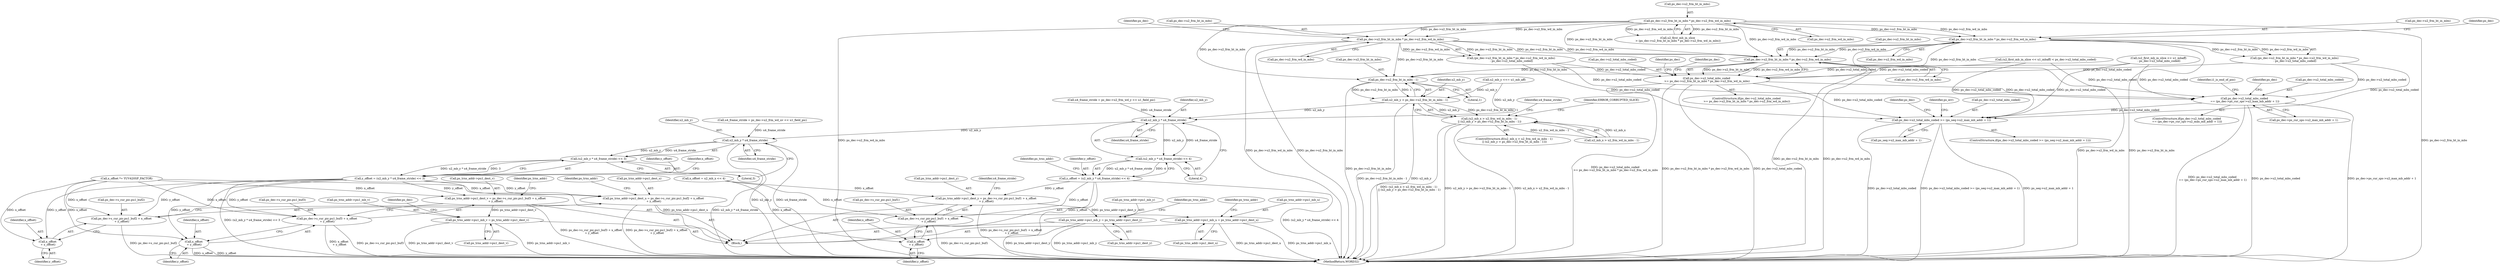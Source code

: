 digraph "0_Android_9a00f562a612d56e7b2b989d168647db900ba6cf_0@pointer" {
"1001104" [label="(Call,ps_dec->u2_frm_ht_in_mbs * ps_dec->u2_frm_wd_in_mbs)"];
"1000866" [label="(Call,ps_dec->u2_frm_ht_in_mbs * ps_dec->u2_frm_wd_in_mbs)"];
"1000243" [label="(Call,ps_dec->u2_frm_ht_in_mbs * ps_dec->u2_frm_wd_in_mbs)"];
"1000989" [label="(Call,ps_dec->u2_frm_ht_in_mbs * ps_dec->u2_frm_wd_in_mbs)"];
"1001100" [label="(Call,ps_dec->u2_total_mbs_coded\n >= ps_dec->u2_frm_ht_in_mbs * ps_dec->u2_frm_wd_in_mbs)"];
"1001189" [label="(Call,ps_dec->u2_total_mbs_coded\n == (ps_dec->ps_cur_sps->u2_max_mb_addr + 1))"];
"1002526" [label="(Call,ps_dec->u2_total_mbs_coded >= (ps_seq->u2_max_mb_addr + 1))"];
"1001958" [label="(Call,ps_dec->u2_frm_ht_in_mbs - 1)"];
"1001956" [label="(Call,u2_mb_y > ps_dec->u2_frm_ht_in_mbs - 1)"];
"1001950" [label="(Call,(u2_mb_x > u2_frm_wd_in_mbs - 1)\n || (u2_mb_y > ps_dec->u2_frm_ht_in_mbs - 1))"];
"1001981" [label="(Call,u2_mb_y * u4_frame_stride)"];
"1001980" [label="(Call,(u2_mb_y * u4_frame_stride) << 4)"];
"1001978" [label="(Call,y_offset = (u2_mb_y * u4_frame_stride) << 4)"];
"1001985" [label="(Call,ps_trns_addr->pu1_dest_y = ps_dec->s_cur_pic.pu1_buf1 + x_offset\n + y_offset)"];
"1002044" [label="(Call,ps_trns_addr->pu1_mb_y = ps_trns_addr->pu1_dest_y)"];
"1001989" [label="(Call,ps_dec->s_cur_pic.pu1_buf1 + x_offset\n + y_offset)"];
"1001995" [label="(Call,x_offset\n + y_offset)"];
"1002011" [label="(Call,u2_mb_y * u4_frame_stride)"];
"1002010" [label="(Call,(u2_mb_y * u4_frame_stride) << 3)"];
"1002008" [label="(Call,y_offset = (u2_mb_y * u4_frame_stride) << 3)"];
"1002018" [label="(Call,ps_trns_addr->pu1_dest_u = ps_dec->s_cur_pic.pu1_buf2 + x_offset\n + y_offset)"];
"1002051" [label="(Call,ps_trns_addr->pu1_mb_u = ps_trns_addr->pu1_dest_u)"];
"1002022" [label="(Call,ps_dec->s_cur_pic.pu1_buf2 + x_offset\n + y_offset)"];
"1002028" [label="(Call,x_offset\n + y_offset)"];
"1002031" [label="(Call,ps_trns_addr->pu1_dest_v = ps_dec->s_cur_pic.pu1_buf3 + x_offset\n + y_offset)"];
"1002058" [label="(Call,ps_trns_addr->pu1_mb_v = ps_trns_addr->pu1_dest_v)"];
"1002035" [label="(Call,ps_dec->s_cur_pic.pu1_buf3 + x_offset\n + y_offset)"];
"1002041" [label="(Call,x_offset\n + y_offset)"];
"1002033" [label="(Identifier,ps_trns_addr)"];
"1002568" [label="(MethodReturn,WORD32)"];
"1001212" [label="(Identifier,i1_is_end_of_poc)"];
"1002028" [label="(Call,x_offset\n + y_offset)"];
"1000990" [label="(Call,ps_dec->u2_frm_ht_in_mbs)"];
"1002041" [label="(Call,x_offset\n + y_offset)"];
"1000243" [label="(Call,ps_dec->u2_frm_ht_in_mbs * ps_dec->u2_frm_wd_in_mbs)"];
"1001956" [label="(Call,u2_mb_y > ps_dec->u2_frm_ht_in_mbs - 1)"];
"1000866" [label="(Call,ps_dec->u2_frm_ht_in_mbs * ps_dec->u2_frm_wd_in_mbs)"];
"1002032" [label="(Call,ps_trns_addr->pu1_dest_v)"];
"1002045" [label="(Call,ps_trns_addr->pu1_mb_y)"];
"1001984" [label="(Literal,4)"];
"1002048" [label="(Call,ps_trns_addr->pu1_dest_y)"];
"1001997" [label="(Identifier,y_offset)"];
"1001101" [label="(Call,ps_dec->u2_total_mbs_coded)"];
"1002046" [label="(Identifier,ps_trns_addr)"];
"1000867" [label="(Call,ps_dec->u2_frm_ht_in_mbs)"];
"1001987" [label="(Identifier,ps_trns_addr)"];
"1000241" [label="(Call,u2_first_mb_in_slice\n > (ps_dec->u2_frm_ht_in_mbs * ps_dec->u2_frm_wd_in_mbs))"];
"1001019" [label="(Call,(u2_first_mb_in_slice << u1_mbaff)\n - ps_dec->u2_total_mbs_coded)"];
"1001099" [label="(ControlStructure,if(ps_dec->u2_total_mbs_coded\n >= ps_dec->u2_frm_ht_in_mbs * ps_dec->u2_frm_wd_in_mbs))"];
"1002538" [label="(Identifier,ps_dec)"];
"1002012" [label="(Identifier,u2_mb_y)"];
"1002029" [label="(Identifier,x_offset)"];
"1002019" [label="(Call,ps_trns_addr->pu1_dest_u)"];
"1001204" [label="(Identifier,ps_dec)"];
"1001981" [label="(Call,u2_mb_y * u4_frame_stride)"];
"1001949" [label="(ControlStructure,if((u2_mb_x > u2_frm_wd_in_mbs - 1)\n || (u2_mb_y > ps_dec->u2_frm_ht_in_mbs - 1)))"];
"1002051" [label="(Call,ps_trns_addr->pu1_mb_u = ps_trns_addr->pu1_dest_u)"];
"1000247" [label="(Call,ps_dec->u2_frm_wd_in_mbs)"];
"1002526" [label="(Call,ps_dec->u2_total_mbs_coded >= (ps_seq->u2_max_mb_addr + 1))"];
"1001973" [label="(Call,x_offset = u2_mb_x << 4)"];
"1001105" [label="(Call,ps_dec->u2_frm_ht_in_mbs)"];
"1001957" [label="(Identifier,u2_mb_y)"];
"1001978" [label="(Call,y_offset = (u2_mb_y * u4_frame_stride) << 4)"];
"1001986" [label="(Call,ps_trns_addr->pu1_dest_y)"];
"1001979" [label="(Identifier,y_offset)"];
"1002544" [label="(Identifier,ps_err)"];
"1002042" [label="(Identifier,x_offset)"];
"1001996" [label="(Identifier,x_offset)"];
"1001989" [label="(Call,ps_dec->s_cur_pic.pu1_buf1 + x_offset\n + y_offset)"];
"1002009" [label="(Identifier,y_offset)"];
"1002010" [label="(Call,(u2_mb_y * u4_frame_stride) << 3)"];
"1002525" [label="(ControlStructure,if(ps_dec->u2_total_mbs_coded >= (ps_seq->u2_max_mb_addr + 1)))"];
"1000244" [label="(Call,ps_dec->u2_frm_ht_in_mbs)"];
"1001951" [label="(Call,u2_mb_x > u2_frm_wd_in_mbs - 1)"];
"1002053" [label="(Identifier,ps_trns_addr)"];
"1001912" [label="(Block,)"];
"1002022" [label="(Call,ps_dec->s_cur_pic.pu1_buf2 + x_offset\n + y_offset)"];
"1002055" [label="(Call,ps_trns_addr->pu1_dest_u)"];
"1001108" [label="(Call,ps_dec->u2_frm_wd_in_mbs)"];
"1000870" [label="(Call,ps_dec->u2_frm_wd_in_mbs)"];
"1001998" [label="(Call,u4_frame_stride = ps_dec->u2_frm_wd_uv << u1_field_pic)"];
"1000874" [label="(Identifier,ps_dec)"];
"1001958" [label="(Call,ps_dec->u2_frm_ht_in_mbs - 1)"];
"1002043" [label="(Identifier,y_offset)"];
"1001995" [label="(Call,x_offset\n + y_offset)"];
"1001100" [label="(Call,ps_dec->u2_total_mbs_coded\n >= ps_dec->u2_frm_ht_in_mbs * ps_dec->u2_frm_wd_in_mbs)"];
"1002030" [label="(Identifier,y_offset)"];
"1001114" [label="(Identifier,ps_dec)"];
"1001999" [label="(Identifier,u4_frame_stride)"];
"1001193" [label="(Call,ps_dec->ps_cur_sps->u2_max_mb_addr + 1)"];
"1001189" [label="(Call,ps_dec->u2_total_mbs_coded\n == (ps_dec->ps_cur_sps->u2_max_mb_addr + 1))"];
"1001967" [label="(Identifier,u4_frame_stride)"];
"1001104" [label="(Call,ps_dec->u2_frm_ht_in_mbs * ps_dec->u2_frm_wd_in_mbs)"];
"1001962" [label="(Literal,1)"];
"1002031" [label="(Call,ps_trns_addr->pu1_dest_v = ps_dec->s_cur_pic.pu1_buf3 + x_offset\n + y_offset)"];
"1002023" [label="(Call,ps_dec->s_cur_pic.pu1_buf2)"];
"1001959" [label="(Call,ps_dec->u2_frm_ht_in_mbs)"];
"1000988" [label="(Call,(ps_dec->u2_frm_ht_in_mbs * ps_dec->u2_frm_wd_in_mbs)\n - ps_dec->u2_total_mbs_coded)"];
"1001946" [label="(Call,u2_mb_y <<= u1_mb_aff)"];
"1002016" [label="(Identifier,x_offset)"];
"1002015" [label="(Call,x_offset *= YUV420SP_FACTOR)"];
"1002014" [label="(Literal,3)"];
"1002058" [label="(Call,ps_trns_addr->pu1_mb_v = ps_trns_addr->pu1_dest_v)"];
"1000993" [label="(Call,ps_dec->u2_frm_wd_in_mbs)"];
"1000997" [label="(Identifier,ps_dec)"];
"1002008" [label="(Call,y_offset = (u2_mb_y * u4_frame_stride) << 3)"];
"1001985" [label="(Call,ps_trns_addr->pu1_dest_y = ps_dec->s_cur_pic.pu1_buf1 + x_offset\n + y_offset)"];
"1000865" [label="(Call,(ps_dec->u2_frm_ht_in_mbs * ps_dec->u2_frm_wd_in_mbs)\n - ps_dec->u2_total_mbs_coded)"];
"1002052" [label="(Call,ps_trns_addr->pu1_mb_u)"];
"1000989" [label="(Call,ps_dec->u2_frm_ht_in_mbs * ps_dec->u2_frm_wd_in_mbs)"];
"1001966" [label="(Call,u4_frame_stride = ps_dec->u2_frm_wd_y << u1_field_pic)"];
"1001965" [label="(Identifier,ERROR_CORRUPTED_SLICE)"];
"1002527" [label="(Call,ps_dec->u2_total_mbs_coded)"];
"1001190" [label="(Call,ps_dec->u2_total_mbs_coded)"];
"1002035" [label="(Call,ps_dec->s_cur_pic.pu1_buf3 + x_offset\n + y_offset)"];
"1001982" [label="(Identifier,u2_mb_y)"];
"1001950" [label="(Call,(u2_mb_x > u2_frm_wd_in_mbs - 1)\n || (u2_mb_y > ps_dec->u2_frm_ht_in_mbs - 1))"];
"1001032" [label="(Call,(u2_first_mb_in_slice << u1_mbaff) < ps_dec->u2_total_mbs_coded)"];
"1002062" [label="(Call,ps_trns_addr->pu1_dest_v)"];
"1001983" [label="(Identifier,u4_frame_stride)"];
"1002059" [label="(Call,ps_trns_addr->pu1_mb_v)"];
"1002068" [label="(Identifier,ps_dec)"];
"1002013" [label="(Identifier,u4_frame_stride)"];
"1002044" [label="(Call,ps_trns_addr->pu1_mb_y = ps_trns_addr->pu1_dest_y)"];
"1002011" [label="(Call,u2_mb_y * u4_frame_stride)"];
"1001123" [label="(Identifier,ps_dec)"];
"1001980" [label="(Call,(u2_mb_y * u4_frame_stride) << 4)"];
"1001990" [label="(Call,ps_dec->s_cur_pic.pu1_buf1)"];
"1002530" [label="(Call,ps_seq->u2_max_mb_addr + 1)"];
"1002036" [label="(Call,ps_dec->s_cur_pic.pu1_buf3)"];
"1001188" [label="(ControlStructure,if(ps_dec->u2_total_mbs_coded\n == (ps_dec->ps_cur_sps->u2_max_mb_addr + 1)))"];
"1002060" [label="(Identifier,ps_trns_addr)"];
"1002018" [label="(Call,ps_trns_addr->pu1_dest_u = ps_dec->s_cur_pic.pu1_buf2 + x_offset\n + y_offset)"];
"1001104" -> "1001100"  [label="AST: "];
"1001104" -> "1001108"  [label="CFG: "];
"1001105" -> "1001104"  [label="AST: "];
"1001108" -> "1001104"  [label="AST: "];
"1001100" -> "1001104"  [label="CFG: "];
"1001104" -> "1002568"  [label="DDG: ps_dec->u2_frm_ht_in_mbs"];
"1001104" -> "1002568"  [label="DDG: ps_dec->u2_frm_wd_in_mbs"];
"1001104" -> "1001100"  [label="DDG: ps_dec->u2_frm_ht_in_mbs"];
"1001104" -> "1001100"  [label="DDG: ps_dec->u2_frm_wd_in_mbs"];
"1000866" -> "1001104"  [label="DDG: ps_dec->u2_frm_ht_in_mbs"];
"1000866" -> "1001104"  [label="DDG: ps_dec->u2_frm_wd_in_mbs"];
"1000989" -> "1001104"  [label="DDG: ps_dec->u2_frm_ht_in_mbs"];
"1000989" -> "1001104"  [label="DDG: ps_dec->u2_frm_wd_in_mbs"];
"1000243" -> "1001104"  [label="DDG: ps_dec->u2_frm_ht_in_mbs"];
"1000243" -> "1001104"  [label="DDG: ps_dec->u2_frm_wd_in_mbs"];
"1001104" -> "1001958"  [label="DDG: ps_dec->u2_frm_ht_in_mbs"];
"1000866" -> "1000865"  [label="AST: "];
"1000866" -> "1000870"  [label="CFG: "];
"1000867" -> "1000866"  [label="AST: "];
"1000870" -> "1000866"  [label="AST: "];
"1000874" -> "1000866"  [label="CFG: "];
"1000866" -> "1002568"  [label="DDG: ps_dec->u2_frm_ht_in_mbs"];
"1000866" -> "1002568"  [label="DDG: ps_dec->u2_frm_wd_in_mbs"];
"1000866" -> "1000865"  [label="DDG: ps_dec->u2_frm_ht_in_mbs"];
"1000866" -> "1000865"  [label="DDG: ps_dec->u2_frm_wd_in_mbs"];
"1000243" -> "1000866"  [label="DDG: ps_dec->u2_frm_ht_in_mbs"];
"1000243" -> "1000866"  [label="DDG: ps_dec->u2_frm_wd_in_mbs"];
"1000866" -> "1001958"  [label="DDG: ps_dec->u2_frm_ht_in_mbs"];
"1000243" -> "1000241"  [label="AST: "];
"1000243" -> "1000247"  [label="CFG: "];
"1000244" -> "1000243"  [label="AST: "];
"1000247" -> "1000243"  [label="AST: "];
"1000241" -> "1000243"  [label="CFG: "];
"1000243" -> "1002568"  [label="DDG: ps_dec->u2_frm_ht_in_mbs"];
"1000243" -> "1002568"  [label="DDG: ps_dec->u2_frm_wd_in_mbs"];
"1000243" -> "1000241"  [label="DDG: ps_dec->u2_frm_ht_in_mbs"];
"1000243" -> "1000241"  [label="DDG: ps_dec->u2_frm_wd_in_mbs"];
"1000243" -> "1000989"  [label="DDG: ps_dec->u2_frm_ht_in_mbs"];
"1000243" -> "1000989"  [label="DDG: ps_dec->u2_frm_wd_in_mbs"];
"1000243" -> "1001958"  [label="DDG: ps_dec->u2_frm_ht_in_mbs"];
"1000989" -> "1000988"  [label="AST: "];
"1000989" -> "1000993"  [label="CFG: "];
"1000990" -> "1000989"  [label="AST: "];
"1000993" -> "1000989"  [label="AST: "];
"1000997" -> "1000989"  [label="CFG: "];
"1000989" -> "1002568"  [label="DDG: ps_dec->u2_frm_wd_in_mbs"];
"1000989" -> "1002568"  [label="DDG: ps_dec->u2_frm_ht_in_mbs"];
"1000989" -> "1000988"  [label="DDG: ps_dec->u2_frm_ht_in_mbs"];
"1000989" -> "1000988"  [label="DDG: ps_dec->u2_frm_wd_in_mbs"];
"1000989" -> "1001958"  [label="DDG: ps_dec->u2_frm_ht_in_mbs"];
"1001100" -> "1001099"  [label="AST: "];
"1001101" -> "1001100"  [label="AST: "];
"1001114" -> "1001100"  [label="CFG: "];
"1001123" -> "1001100"  [label="CFG: "];
"1001100" -> "1002568"  [label="DDG: ps_dec->u2_total_mbs_coded\n >= ps_dec->u2_frm_ht_in_mbs * ps_dec->u2_frm_wd_in_mbs"];
"1001100" -> "1002568"  [label="DDG: ps_dec->u2_frm_ht_in_mbs * ps_dec->u2_frm_wd_in_mbs"];
"1001100" -> "1002568"  [label="DDG: ps_dec->u2_total_mbs_coded"];
"1000988" -> "1001100"  [label="DDG: ps_dec->u2_total_mbs_coded"];
"1001032" -> "1001100"  [label="DDG: ps_dec->u2_total_mbs_coded"];
"1000865" -> "1001100"  [label="DDG: ps_dec->u2_total_mbs_coded"];
"1001019" -> "1001100"  [label="DDG: ps_dec->u2_total_mbs_coded"];
"1001100" -> "1001189"  [label="DDG: ps_dec->u2_total_mbs_coded"];
"1001100" -> "1002526"  [label="DDG: ps_dec->u2_total_mbs_coded"];
"1001189" -> "1001188"  [label="AST: "];
"1001189" -> "1001193"  [label="CFG: "];
"1001190" -> "1001189"  [label="AST: "];
"1001193" -> "1001189"  [label="AST: "];
"1001204" -> "1001189"  [label="CFG: "];
"1001212" -> "1001189"  [label="CFG: "];
"1001189" -> "1002568"  [label="DDG: ps_dec->u2_total_mbs_coded\n == (ps_dec->ps_cur_sps->u2_max_mb_addr + 1)"];
"1001189" -> "1002568"  [label="DDG: ps_dec->u2_total_mbs_coded"];
"1001189" -> "1002568"  [label="DDG: ps_dec->ps_cur_sps->u2_max_mb_addr + 1"];
"1000988" -> "1001189"  [label="DDG: ps_dec->u2_total_mbs_coded"];
"1001032" -> "1001189"  [label="DDG: ps_dec->u2_total_mbs_coded"];
"1000865" -> "1001189"  [label="DDG: ps_dec->u2_total_mbs_coded"];
"1001019" -> "1001189"  [label="DDG: ps_dec->u2_total_mbs_coded"];
"1001189" -> "1002526"  [label="DDG: ps_dec->u2_total_mbs_coded"];
"1002526" -> "1002525"  [label="AST: "];
"1002526" -> "1002530"  [label="CFG: "];
"1002527" -> "1002526"  [label="AST: "];
"1002530" -> "1002526"  [label="AST: "];
"1002538" -> "1002526"  [label="CFG: "];
"1002544" -> "1002526"  [label="CFG: "];
"1002526" -> "1002568"  [label="DDG: ps_dec->u2_total_mbs_coded"];
"1002526" -> "1002568"  [label="DDG: ps_dec->u2_total_mbs_coded >= (ps_seq->u2_max_mb_addr + 1)"];
"1002526" -> "1002568"  [label="DDG: ps_seq->u2_max_mb_addr + 1"];
"1000988" -> "1002526"  [label="DDG: ps_dec->u2_total_mbs_coded"];
"1001032" -> "1002526"  [label="DDG: ps_dec->u2_total_mbs_coded"];
"1000865" -> "1002526"  [label="DDG: ps_dec->u2_total_mbs_coded"];
"1001019" -> "1002526"  [label="DDG: ps_dec->u2_total_mbs_coded"];
"1001958" -> "1001956"  [label="AST: "];
"1001958" -> "1001962"  [label="CFG: "];
"1001959" -> "1001958"  [label="AST: "];
"1001962" -> "1001958"  [label="AST: "];
"1001956" -> "1001958"  [label="CFG: "];
"1001958" -> "1002568"  [label="DDG: ps_dec->u2_frm_ht_in_mbs"];
"1001958" -> "1001956"  [label="DDG: ps_dec->u2_frm_ht_in_mbs"];
"1001958" -> "1001956"  [label="DDG: 1"];
"1001956" -> "1001950"  [label="AST: "];
"1001957" -> "1001956"  [label="AST: "];
"1001950" -> "1001956"  [label="CFG: "];
"1001956" -> "1002568"  [label="DDG: ps_dec->u2_frm_ht_in_mbs - 1"];
"1001956" -> "1002568"  [label="DDG: u2_mb_y"];
"1001956" -> "1001950"  [label="DDG: u2_mb_y"];
"1001956" -> "1001950"  [label="DDG: ps_dec->u2_frm_ht_in_mbs - 1"];
"1001946" -> "1001956"  [label="DDG: u2_mb_y"];
"1001956" -> "1001981"  [label="DDG: u2_mb_y"];
"1001950" -> "1001949"  [label="AST: "];
"1001950" -> "1001951"  [label="CFG: "];
"1001951" -> "1001950"  [label="AST: "];
"1001965" -> "1001950"  [label="CFG: "];
"1001967" -> "1001950"  [label="CFG: "];
"1001950" -> "1002568"  [label="DDG: (u2_mb_x > u2_frm_wd_in_mbs - 1)\n || (u2_mb_y > ps_dec->u2_frm_ht_in_mbs - 1)"];
"1001950" -> "1002568"  [label="DDG: u2_mb_y > ps_dec->u2_frm_ht_in_mbs - 1"];
"1001950" -> "1002568"  [label="DDG: u2_mb_x > u2_frm_wd_in_mbs - 1"];
"1001951" -> "1001950"  [label="DDG: u2_mb_x"];
"1001951" -> "1001950"  [label="DDG: u2_frm_wd_in_mbs - 1"];
"1001981" -> "1001980"  [label="AST: "];
"1001981" -> "1001983"  [label="CFG: "];
"1001982" -> "1001981"  [label="AST: "];
"1001983" -> "1001981"  [label="AST: "];
"1001984" -> "1001981"  [label="CFG: "];
"1001981" -> "1001980"  [label="DDG: u2_mb_y"];
"1001981" -> "1001980"  [label="DDG: u4_frame_stride"];
"1001946" -> "1001981"  [label="DDG: u2_mb_y"];
"1001966" -> "1001981"  [label="DDG: u4_frame_stride"];
"1001981" -> "1002011"  [label="DDG: u2_mb_y"];
"1001980" -> "1001978"  [label="AST: "];
"1001980" -> "1001984"  [label="CFG: "];
"1001984" -> "1001980"  [label="AST: "];
"1001978" -> "1001980"  [label="CFG: "];
"1001980" -> "1001978"  [label="DDG: u2_mb_y * u4_frame_stride"];
"1001980" -> "1001978"  [label="DDG: 4"];
"1001978" -> "1001912"  [label="AST: "];
"1001979" -> "1001978"  [label="AST: "];
"1001987" -> "1001978"  [label="CFG: "];
"1001978" -> "1002568"  [label="DDG: (u2_mb_y * u4_frame_stride) << 4"];
"1001978" -> "1001985"  [label="DDG: y_offset"];
"1001978" -> "1001989"  [label="DDG: y_offset"];
"1001978" -> "1001995"  [label="DDG: y_offset"];
"1001985" -> "1001912"  [label="AST: "];
"1001985" -> "1001989"  [label="CFG: "];
"1001986" -> "1001985"  [label="AST: "];
"1001989" -> "1001985"  [label="AST: "];
"1001999" -> "1001985"  [label="CFG: "];
"1001985" -> "1002568"  [label="DDG: ps_dec->s_cur_pic.pu1_buf1 + x_offset\n + y_offset"];
"1001973" -> "1001985"  [label="DDG: x_offset"];
"1001985" -> "1002044"  [label="DDG: ps_trns_addr->pu1_dest_y"];
"1002044" -> "1001912"  [label="AST: "];
"1002044" -> "1002048"  [label="CFG: "];
"1002045" -> "1002044"  [label="AST: "];
"1002048" -> "1002044"  [label="AST: "];
"1002053" -> "1002044"  [label="CFG: "];
"1002044" -> "1002568"  [label="DDG: ps_trns_addr->pu1_mb_y"];
"1002044" -> "1002568"  [label="DDG: ps_trns_addr->pu1_dest_y"];
"1001989" -> "1001995"  [label="CFG: "];
"1001990" -> "1001989"  [label="AST: "];
"1001995" -> "1001989"  [label="AST: "];
"1001989" -> "1002568"  [label="DDG: ps_dec->s_cur_pic.pu1_buf1"];
"1001973" -> "1001989"  [label="DDG: x_offset"];
"1001995" -> "1001997"  [label="CFG: "];
"1001996" -> "1001995"  [label="AST: "];
"1001997" -> "1001995"  [label="AST: "];
"1001973" -> "1001995"  [label="DDG: x_offset"];
"1002011" -> "1002010"  [label="AST: "];
"1002011" -> "1002013"  [label="CFG: "];
"1002012" -> "1002011"  [label="AST: "];
"1002013" -> "1002011"  [label="AST: "];
"1002014" -> "1002011"  [label="CFG: "];
"1002011" -> "1002568"  [label="DDG: u2_mb_y"];
"1002011" -> "1002568"  [label="DDG: u4_frame_stride"];
"1002011" -> "1002010"  [label="DDG: u2_mb_y"];
"1002011" -> "1002010"  [label="DDG: u4_frame_stride"];
"1001998" -> "1002011"  [label="DDG: u4_frame_stride"];
"1002010" -> "1002008"  [label="AST: "];
"1002010" -> "1002014"  [label="CFG: "];
"1002014" -> "1002010"  [label="AST: "];
"1002008" -> "1002010"  [label="CFG: "];
"1002010" -> "1002568"  [label="DDG: u2_mb_y * u4_frame_stride"];
"1002010" -> "1002008"  [label="DDG: u2_mb_y * u4_frame_stride"];
"1002010" -> "1002008"  [label="DDG: 3"];
"1002008" -> "1001912"  [label="AST: "];
"1002009" -> "1002008"  [label="AST: "];
"1002016" -> "1002008"  [label="CFG: "];
"1002008" -> "1002568"  [label="DDG: (u2_mb_y * u4_frame_stride) << 3"];
"1002008" -> "1002018"  [label="DDG: y_offset"];
"1002008" -> "1002022"  [label="DDG: y_offset"];
"1002008" -> "1002028"  [label="DDG: y_offset"];
"1002008" -> "1002031"  [label="DDG: y_offset"];
"1002008" -> "1002035"  [label="DDG: y_offset"];
"1002008" -> "1002041"  [label="DDG: y_offset"];
"1002018" -> "1001912"  [label="AST: "];
"1002018" -> "1002022"  [label="CFG: "];
"1002019" -> "1002018"  [label="AST: "];
"1002022" -> "1002018"  [label="AST: "];
"1002033" -> "1002018"  [label="CFG: "];
"1002018" -> "1002568"  [label="DDG: ps_dec->s_cur_pic.pu1_buf2 + x_offset\n + y_offset"];
"1002015" -> "1002018"  [label="DDG: x_offset"];
"1002018" -> "1002051"  [label="DDG: ps_trns_addr->pu1_dest_u"];
"1002051" -> "1001912"  [label="AST: "];
"1002051" -> "1002055"  [label="CFG: "];
"1002052" -> "1002051"  [label="AST: "];
"1002055" -> "1002051"  [label="AST: "];
"1002060" -> "1002051"  [label="CFG: "];
"1002051" -> "1002568"  [label="DDG: ps_trns_addr->pu1_dest_u"];
"1002051" -> "1002568"  [label="DDG: ps_trns_addr->pu1_mb_u"];
"1002022" -> "1002028"  [label="CFG: "];
"1002023" -> "1002022"  [label="AST: "];
"1002028" -> "1002022"  [label="AST: "];
"1002022" -> "1002568"  [label="DDG: ps_dec->s_cur_pic.pu1_buf2"];
"1002015" -> "1002022"  [label="DDG: x_offset"];
"1002028" -> "1002030"  [label="CFG: "];
"1002029" -> "1002028"  [label="AST: "];
"1002030" -> "1002028"  [label="AST: "];
"1002015" -> "1002028"  [label="DDG: x_offset"];
"1002031" -> "1001912"  [label="AST: "];
"1002031" -> "1002035"  [label="CFG: "];
"1002032" -> "1002031"  [label="AST: "];
"1002035" -> "1002031"  [label="AST: "];
"1002046" -> "1002031"  [label="CFG: "];
"1002031" -> "1002568"  [label="DDG: ps_dec->s_cur_pic.pu1_buf3 + x_offset\n + y_offset"];
"1002015" -> "1002031"  [label="DDG: x_offset"];
"1002031" -> "1002058"  [label="DDG: ps_trns_addr->pu1_dest_v"];
"1002058" -> "1001912"  [label="AST: "];
"1002058" -> "1002062"  [label="CFG: "];
"1002059" -> "1002058"  [label="AST: "];
"1002062" -> "1002058"  [label="AST: "];
"1002068" -> "1002058"  [label="CFG: "];
"1002058" -> "1002568"  [label="DDG: ps_trns_addr->pu1_dest_v"];
"1002058" -> "1002568"  [label="DDG: ps_trns_addr->pu1_mb_v"];
"1002035" -> "1002041"  [label="CFG: "];
"1002036" -> "1002035"  [label="AST: "];
"1002041" -> "1002035"  [label="AST: "];
"1002035" -> "1002568"  [label="DDG: x_offset\n + y_offset"];
"1002035" -> "1002568"  [label="DDG: ps_dec->s_cur_pic.pu1_buf3"];
"1002015" -> "1002035"  [label="DDG: x_offset"];
"1002041" -> "1002043"  [label="CFG: "];
"1002042" -> "1002041"  [label="AST: "];
"1002043" -> "1002041"  [label="AST: "];
"1002041" -> "1002568"  [label="DDG: x_offset"];
"1002041" -> "1002568"  [label="DDG: y_offset"];
"1002015" -> "1002041"  [label="DDG: x_offset"];
}
